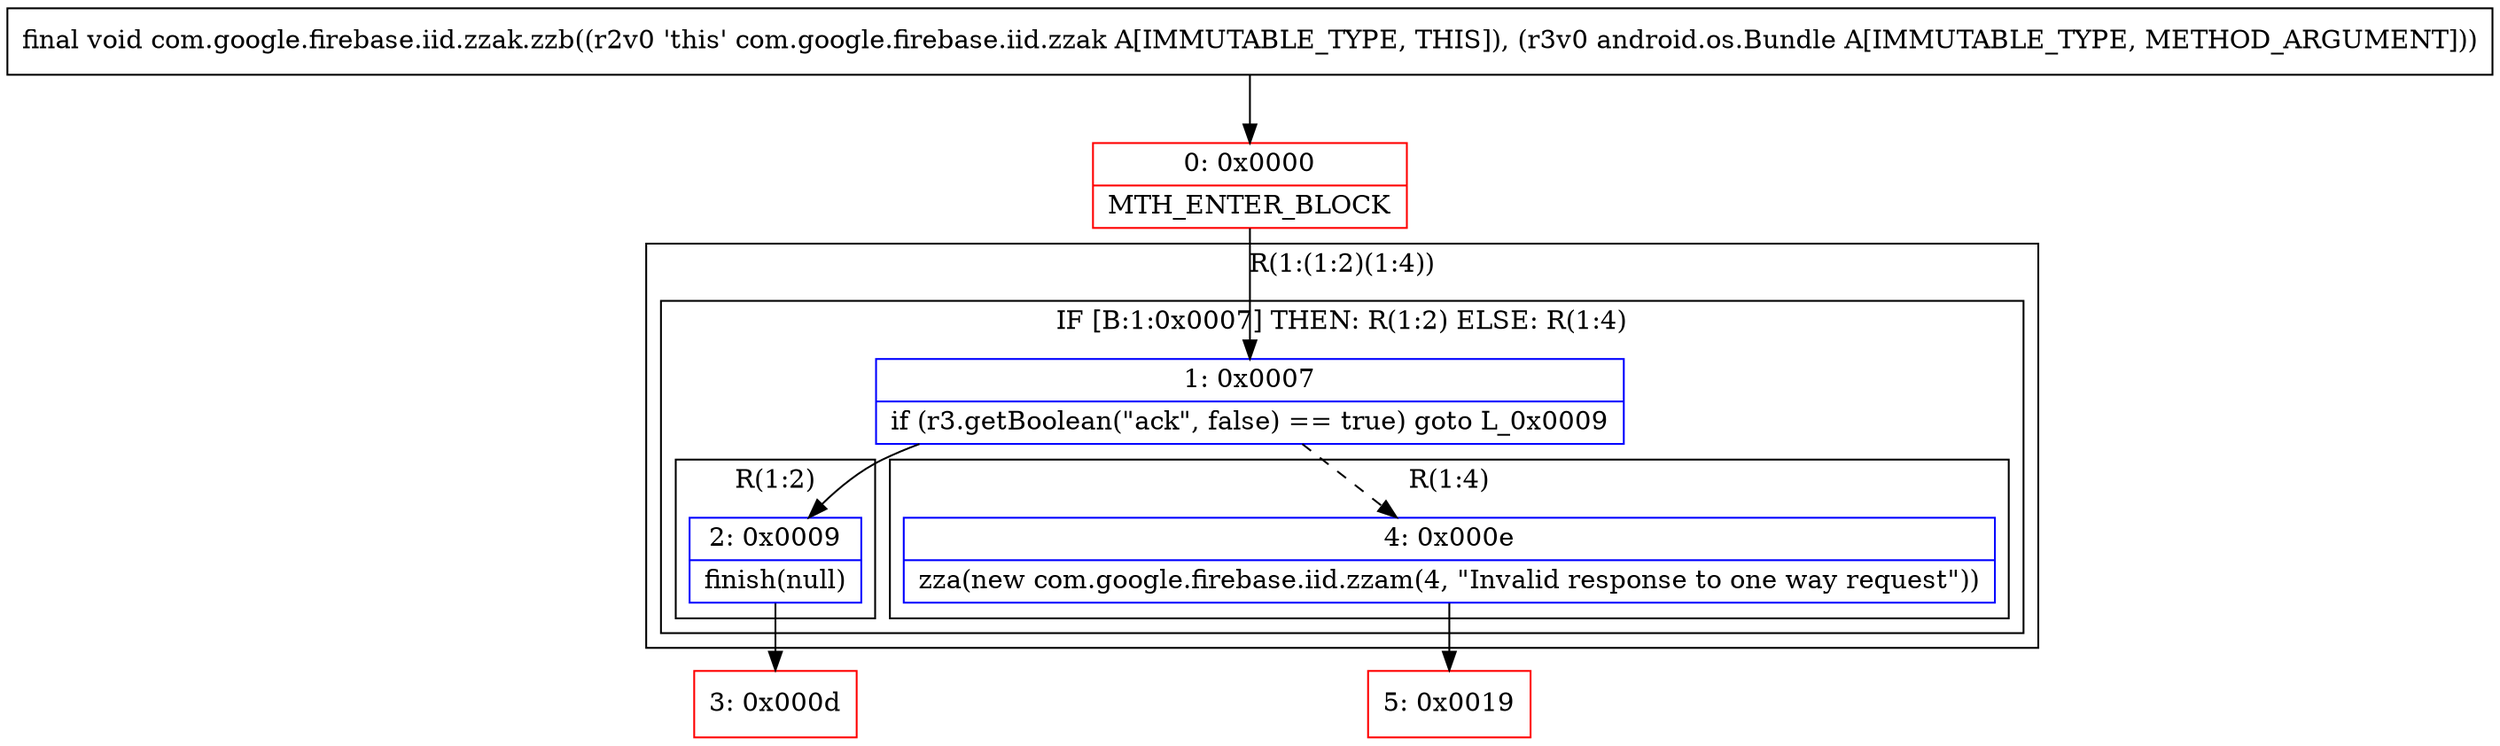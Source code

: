 digraph "CFG forcom.google.firebase.iid.zzak.zzb(Landroid\/os\/Bundle;)V" {
subgraph cluster_Region_1258230684 {
label = "R(1:(1:2)(1:4))";
node [shape=record,color=blue];
subgraph cluster_IfRegion_1377817067 {
label = "IF [B:1:0x0007] THEN: R(1:2) ELSE: R(1:4)";
node [shape=record,color=blue];
Node_1 [shape=record,label="{1\:\ 0x0007|if (r3.getBoolean(\"ack\", false) == true) goto L_0x0009\l}"];
subgraph cluster_Region_1841218952 {
label = "R(1:2)";
node [shape=record,color=blue];
Node_2 [shape=record,label="{2\:\ 0x0009|finish(null)\l}"];
}
subgraph cluster_Region_876594685 {
label = "R(1:4)";
node [shape=record,color=blue];
Node_4 [shape=record,label="{4\:\ 0x000e|zza(new com.google.firebase.iid.zzam(4, \"Invalid response to one way request\"))\l}"];
}
}
}
Node_0 [shape=record,color=red,label="{0\:\ 0x0000|MTH_ENTER_BLOCK\l}"];
Node_3 [shape=record,color=red,label="{3\:\ 0x000d}"];
Node_5 [shape=record,color=red,label="{5\:\ 0x0019}"];
MethodNode[shape=record,label="{final void com.google.firebase.iid.zzak.zzb((r2v0 'this' com.google.firebase.iid.zzak A[IMMUTABLE_TYPE, THIS]), (r3v0 android.os.Bundle A[IMMUTABLE_TYPE, METHOD_ARGUMENT])) }"];
MethodNode -> Node_0;
Node_1 -> Node_2;
Node_1 -> Node_4[style=dashed];
Node_2 -> Node_3;
Node_4 -> Node_5;
Node_0 -> Node_1;
}

